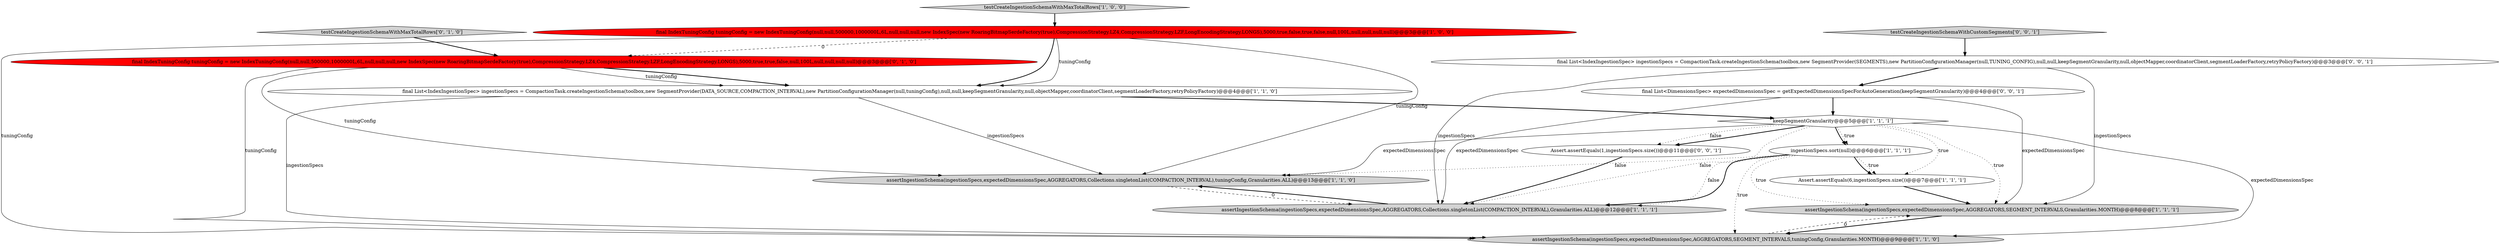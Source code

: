 digraph {
5 [style = filled, label = "assertIngestionSchema(ingestionSpecs,expectedDimensionsSpec,AGGREGATORS,Collections.singletonList(COMPACTION_INTERVAL),tuningConfig,Granularities.ALL)@@@13@@@['1', '1', '0']", fillcolor = lightgray, shape = ellipse image = "AAA0AAABBB1BBB"];
0 [style = filled, label = "testCreateIngestionSchemaWithMaxTotalRows['1', '0', '0']", fillcolor = lightgray, shape = diamond image = "AAA0AAABBB1BBB"];
3 [style = filled, label = "assertIngestionSchema(ingestionSpecs,expectedDimensionsSpec,AGGREGATORS,SEGMENT_INTERVALS,Granularities.MONTH)@@@8@@@['1', '1', '1']", fillcolor = lightgray, shape = ellipse image = "AAA0AAABBB1BBB"];
11 [style = filled, label = "testCreateIngestionSchemaWithMaxTotalRows['0', '1', '0']", fillcolor = lightgray, shape = diamond image = "AAA0AAABBB2BBB"];
12 [style = filled, label = "testCreateIngestionSchemaWithCustomSegments['0', '0', '1']", fillcolor = lightgray, shape = diamond image = "AAA0AAABBB3BBB"];
7 [style = filled, label = "final List<IndexIngestionSpec> ingestionSpecs = CompactionTask.createIngestionSchema(toolbox,new SegmentProvider(DATA_SOURCE,COMPACTION_INTERVAL),new PartitionConfigurationManager(null,tuningConfig),null,null,keepSegmentGranularity,null,objectMapper,coordinatorClient,segmentLoaderFactory,retryPolicyFactory)@@@4@@@['1', '1', '0']", fillcolor = white, shape = ellipse image = "AAA0AAABBB1BBB"];
2 [style = filled, label = "Assert.assertEquals(6,ingestionSpecs.size())@@@7@@@['1', '1', '1']", fillcolor = white, shape = ellipse image = "AAA0AAABBB1BBB"];
9 [style = filled, label = "assertIngestionSchema(ingestionSpecs,expectedDimensionsSpec,AGGREGATORS,Collections.singletonList(COMPACTION_INTERVAL),Granularities.ALL)@@@12@@@['1', '1', '1']", fillcolor = lightgray, shape = ellipse image = "AAA0AAABBB1BBB"];
10 [style = filled, label = "final IndexTuningConfig tuningConfig = new IndexTuningConfig(null,null,500000,1000000L,6L,null,null,null,new IndexSpec(new RoaringBitmapSerdeFactory(true),CompressionStrategy.LZ4,CompressionStrategy.LZF,LongEncodingStrategy.LONGS),5000,true,true,false,null,100L,null,null,null,null)@@@3@@@['0', '1', '0']", fillcolor = red, shape = ellipse image = "AAA1AAABBB2BBB"];
13 [style = filled, label = "final List<DimensionsSpec> expectedDimensionsSpec = getExpectedDimensionsSpecForAutoGeneration(keepSegmentGranularity)@@@4@@@['0', '0', '1']", fillcolor = white, shape = ellipse image = "AAA0AAABBB3BBB"];
15 [style = filled, label = "final List<IndexIngestionSpec> ingestionSpecs = CompactionTask.createIngestionSchema(toolbox,new SegmentProvider(SEGMENTS),new PartitionConfigurationManager(null,TUNING_CONFIG),null,null,keepSegmentGranularity,null,objectMapper,coordinatorClient,segmentLoaderFactory,retryPolicyFactory)@@@3@@@['0', '0', '1']", fillcolor = white, shape = ellipse image = "AAA0AAABBB3BBB"];
4 [style = filled, label = "assertIngestionSchema(ingestionSpecs,expectedDimensionsSpec,AGGREGATORS,SEGMENT_INTERVALS,tuningConfig,Granularities.MONTH)@@@9@@@['1', '1', '0']", fillcolor = lightgray, shape = ellipse image = "AAA0AAABBB1BBB"];
14 [style = filled, label = "Assert.assertEquals(1,ingestionSpecs.size())@@@11@@@['0', '0', '1']", fillcolor = white, shape = ellipse image = "AAA0AAABBB3BBB"];
6 [style = filled, label = "final IndexTuningConfig tuningConfig = new IndexTuningConfig(null,null,500000,1000000L,6L,null,null,null,new IndexSpec(new RoaringBitmapSerdeFactory(true),CompressionStrategy.LZ4,CompressionStrategy.LZF,LongEncodingStrategy.LONGS),5000,true,false,true,false,null,100L,null,null,null,null)@@@3@@@['1', '0', '0']", fillcolor = red, shape = ellipse image = "AAA1AAABBB1BBB"];
1 [style = filled, label = "keepSegmentGranularity@@@5@@@['1', '1', '1']", fillcolor = white, shape = diamond image = "AAA0AAABBB1BBB"];
8 [style = filled, label = "ingestionSpecs.sort(null)@@@6@@@['1', '1', '1']", fillcolor = white, shape = ellipse image = "AAA0AAABBB1BBB"];
15->9 [style = solid, label="ingestionSpecs"];
15->13 [style = bold, label=""];
7->1 [style = bold, label=""];
1->8 [style = bold, label=""];
7->5 [style = solid, label="ingestionSpecs"];
13->3 [style = solid, label="expectedDimensionsSpec"];
0->6 [style = bold, label=""];
8->2 [style = dotted, label="true"];
2->3 [style = bold, label=""];
12->15 [style = bold, label=""];
1->9 [style = dotted, label="false"];
6->5 [style = solid, label="tuningConfig"];
5->9 [style = dashed, label="0"];
10->4 [style = solid, label="tuningConfig"];
7->4 [style = solid, label="ingestionSpecs"];
3->4 [style = bold, label=""];
10->7 [style = bold, label=""];
8->4 [style = dotted, label="true"];
8->3 [style = dotted, label="true"];
13->1 [style = bold, label=""];
8->9 [style = dotted, label="false"];
10->5 [style = solid, label="tuningConfig"];
10->7 [style = solid, label="tuningConfig"];
6->10 [style = dashed, label="0"];
1->3 [style = dotted, label="true"];
13->9 [style = solid, label="expectedDimensionsSpec"];
1->4 [style = solid, label="expectedDimensionsSpec"];
15->3 [style = solid, label="ingestionSpecs"];
8->2 [style = bold, label=""];
11->10 [style = bold, label=""];
1->14 [style = dotted, label="false"];
8->9 [style = bold, label=""];
1->8 [style = dotted, label="true"];
4->3 [style = dashed, label="0"];
9->5 [style = bold, label=""];
1->5 [style = solid, label="expectedDimensionsSpec"];
14->9 [style = bold, label=""];
1->14 [style = bold, label=""];
8->5 [style = dotted, label="false"];
6->7 [style = solid, label="tuningConfig"];
6->4 [style = solid, label="tuningConfig"];
6->7 [style = bold, label=""];
1->2 [style = dotted, label="true"];
}
